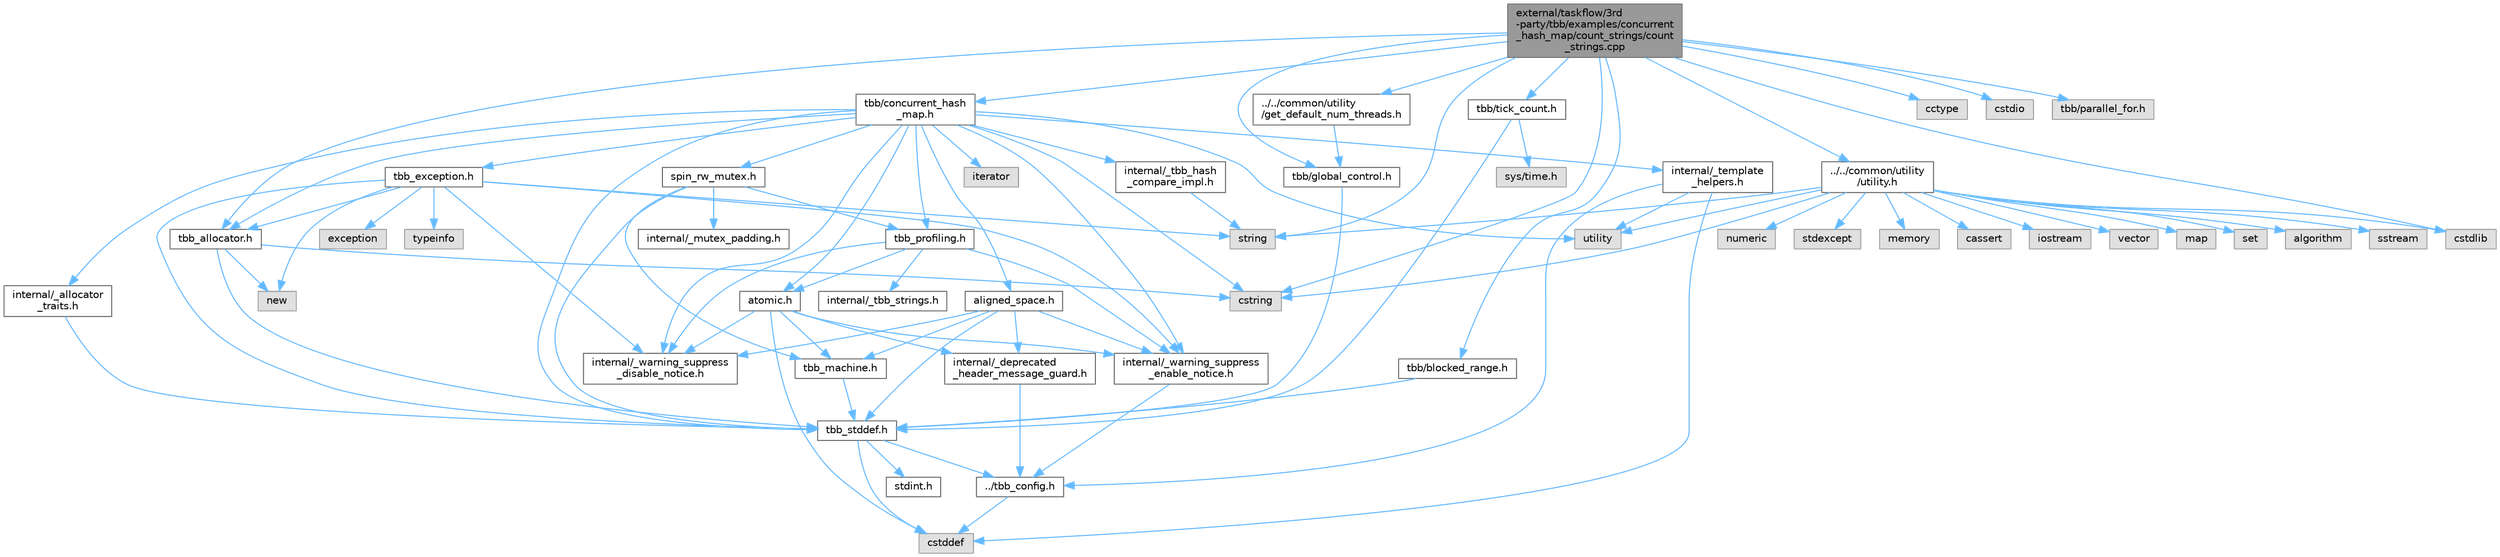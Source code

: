 digraph "external/taskflow/3rd-party/tbb/examples/concurrent_hash_map/count_strings/count_strings.cpp"
{
 // LATEX_PDF_SIZE
  bgcolor="transparent";
  edge [fontname=Helvetica,fontsize=10,labelfontname=Helvetica,labelfontsize=10];
  node [fontname=Helvetica,fontsize=10,shape=box,height=0.2,width=0.4];
  Node1 [id="Node000001",label="external/taskflow/3rd\l-party/tbb/examples/concurrent\l_hash_map/count_strings/count\l_strings.cpp",height=0.2,width=0.4,color="gray40", fillcolor="grey60", style="filled", fontcolor="black",tooltip=" "];
  Node1 -> Node2 [id="edge1_Node000001_Node000002",color="steelblue1",style="solid",tooltip=" "];
  Node2 [id="Node000002",label="string",height=0.2,width=0.4,color="grey60", fillcolor="#E0E0E0", style="filled",tooltip=" "];
  Node1 -> Node3 [id="edge2_Node000001_Node000003",color="steelblue1",style="solid",tooltip=" "];
  Node3 [id="Node000003",label="cstring",height=0.2,width=0.4,color="grey60", fillcolor="#E0E0E0", style="filled",tooltip=" "];
  Node1 -> Node4 [id="edge3_Node000001_Node000004",color="steelblue1",style="solid",tooltip=" "];
  Node4 [id="Node000004",label="cctype",height=0.2,width=0.4,color="grey60", fillcolor="#E0E0E0", style="filled",tooltip=" "];
  Node1 -> Node5 [id="edge4_Node000001_Node000005",color="steelblue1",style="solid",tooltip=" "];
  Node5 [id="Node000005",label="cstdlib",height=0.2,width=0.4,color="grey60", fillcolor="#E0E0E0", style="filled",tooltip=" "];
  Node1 -> Node6 [id="edge5_Node000001_Node000006",color="steelblue1",style="solid",tooltip=" "];
  Node6 [id="Node000006",label="cstdio",height=0.2,width=0.4,color="grey60", fillcolor="#E0E0E0", style="filled",tooltip=" "];
  Node1 -> Node7 [id="edge6_Node000001_Node000007",color="steelblue1",style="solid",tooltip=" "];
  Node7 [id="Node000007",label="tbb/concurrent_hash\l_map.h",height=0.2,width=0.4,color="grey40", fillcolor="white", style="filled",URL="$concurrent__hash__map_8h.html",tooltip=" "];
  Node7 -> Node8 [id="edge7_Node000007_Node000008",color="steelblue1",style="solid",tooltip=" "];
  Node8 [id="Node000008",label="internal/_warning_suppress\l_enable_notice.h",height=0.2,width=0.4,color="grey40", fillcolor="white", style="filled",URL="$__warning__suppress__enable__notice_8h.html",tooltip=" "];
  Node8 -> Node9 [id="edge8_Node000008_Node000009",color="steelblue1",style="solid",tooltip=" "];
  Node9 [id="Node000009",label="../tbb_config.h",height=0.2,width=0.4,color="grey40", fillcolor="white", style="filled",URL="$tbb__config_8h.html",tooltip=" "];
  Node9 -> Node10 [id="edge9_Node000009_Node000010",color="steelblue1",style="solid",tooltip=" "];
  Node10 [id="Node000010",label="cstddef",height=0.2,width=0.4,color="grey60", fillcolor="#E0E0E0", style="filled",tooltip=" "];
  Node7 -> Node11 [id="edge10_Node000007_Node000011",color="steelblue1",style="solid",tooltip=" "];
  Node11 [id="Node000011",label="tbb_stddef.h",height=0.2,width=0.4,color="grey40", fillcolor="white", style="filled",URL="$tbb__stddef_8h.html",tooltip=" "];
  Node11 -> Node9 [id="edge11_Node000011_Node000009",color="steelblue1",style="solid",tooltip=" "];
  Node11 -> Node10 [id="edge12_Node000011_Node000010",color="steelblue1",style="solid",tooltip=" "];
  Node11 -> Node12 [id="edge13_Node000011_Node000012",color="steelblue1",style="solid",tooltip=" "];
  Node12 [id="Node000012",label="stdint.h",height=0.2,width=0.4,color="grey40", fillcolor="white", style="filled",URL="$stdint_8h.html",tooltip=" "];
  Node7 -> Node13 [id="edge14_Node000007_Node000013",color="steelblue1",style="solid",tooltip=" "];
  Node13 [id="Node000013",label="iterator",height=0.2,width=0.4,color="grey60", fillcolor="#E0E0E0", style="filled",tooltip=" "];
  Node7 -> Node14 [id="edge15_Node000007_Node000014",color="steelblue1",style="solid",tooltip=" "];
  Node14 [id="Node000014",label="utility",height=0.2,width=0.4,color="grey60", fillcolor="#E0E0E0", style="filled",tooltip=" "];
  Node7 -> Node3 [id="edge16_Node000007_Node000003",color="steelblue1",style="solid",tooltip=" "];
  Node7 -> Node15 [id="edge17_Node000007_Node000015",color="steelblue1",style="solid",tooltip=" "];
  Node15 [id="Node000015",label="tbb_allocator.h",height=0.2,width=0.4,color="grey40", fillcolor="white", style="filled",URL="$tbb__allocator_8h.html",tooltip=" "];
  Node15 -> Node11 [id="edge18_Node000015_Node000011",color="steelblue1",style="solid",tooltip=" "];
  Node15 -> Node16 [id="edge19_Node000015_Node000016",color="steelblue1",style="solid",tooltip=" "];
  Node16 [id="Node000016",label="new",height=0.2,width=0.4,color="grey60", fillcolor="#E0E0E0", style="filled",tooltip=" "];
  Node15 -> Node3 [id="edge20_Node000015_Node000003",color="steelblue1",style="solid",tooltip=" "];
  Node7 -> Node17 [id="edge21_Node000007_Node000017",color="steelblue1",style="solid",tooltip=" "];
  Node17 [id="Node000017",label="spin_rw_mutex.h",height=0.2,width=0.4,color="grey40", fillcolor="white", style="filled",URL="$spin__rw__mutex_8h.html",tooltip=" "];
  Node17 -> Node11 [id="edge22_Node000017_Node000011",color="steelblue1",style="solid",tooltip=" "];
  Node17 -> Node18 [id="edge23_Node000017_Node000018",color="steelblue1",style="solid",tooltip=" "];
  Node18 [id="Node000018",label="tbb_machine.h",height=0.2,width=0.4,color="grey40", fillcolor="white", style="filled",URL="$tbb__machine_8h.html",tooltip=" "];
  Node18 -> Node11 [id="edge24_Node000018_Node000011",color="steelblue1",style="solid",tooltip=" "];
  Node17 -> Node19 [id="edge25_Node000017_Node000019",color="steelblue1",style="solid",tooltip=" "];
  Node19 [id="Node000019",label="tbb_profiling.h",height=0.2,width=0.4,color="grey40", fillcolor="white", style="filled",URL="$tbb__profiling_8h.html",tooltip=" "];
  Node19 -> Node8 [id="edge26_Node000019_Node000008",color="steelblue1",style="solid",tooltip=" "];
  Node19 -> Node20 [id="edge27_Node000019_Node000020",color="steelblue1",style="solid",tooltip=" "];
  Node20 [id="Node000020",label="internal/_tbb_strings.h",height=0.2,width=0.4,color="grey40", fillcolor="white", style="filled",URL="$__tbb__strings_8h.html",tooltip=" "];
  Node19 -> Node21 [id="edge28_Node000019_Node000021",color="steelblue1",style="solid",tooltip=" "];
  Node21 [id="Node000021",label="atomic.h",height=0.2,width=0.4,color="grey40", fillcolor="white", style="filled",URL="$external_2taskflow_23rd-party_2tbb_2include_2tbb_2atomic_8h.html",tooltip=" "];
  Node21 -> Node22 [id="edge29_Node000021_Node000022",color="steelblue1",style="solid",tooltip=" "];
  Node22 [id="Node000022",label="internal/_deprecated\l_header_message_guard.h",height=0.2,width=0.4,color="grey40", fillcolor="white", style="filled",URL="$__deprecated__header__message__guard_8h.html",tooltip=" "];
  Node22 -> Node9 [id="edge30_Node000022_Node000009",color="steelblue1",style="solid",tooltip=" "];
  Node21 -> Node8 [id="edge31_Node000021_Node000008",color="steelblue1",style="solid",tooltip=" "];
  Node21 -> Node10 [id="edge32_Node000021_Node000010",color="steelblue1",style="solid",tooltip=" "];
  Node21 -> Node18 [id="edge33_Node000021_Node000018",color="steelblue1",style="solid",tooltip=" "];
  Node21 -> Node23 [id="edge34_Node000021_Node000023",color="steelblue1",style="solid",tooltip=" "];
  Node23 [id="Node000023",label="internal/_warning_suppress\l_disable_notice.h",height=0.2,width=0.4,color="grey40", fillcolor="white", style="filled",URL="$__warning__suppress__disable__notice_8h.html",tooltip=" "];
  Node19 -> Node23 [id="edge35_Node000019_Node000023",color="steelblue1",style="solid",tooltip=" "];
  Node17 -> Node24 [id="edge36_Node000017_Node000024",color="steelblue1",style="solid",tooltip=" "];
  Node24 [id="Node000024",label="internal/_mutex_padding.h",height=0.2,width=0.4,color="grey40", fillcolor="white", style="filled",URL="$__mutex__padding_8h.html",tooltip=" "];
  Node7 -> Node21 [id="edge37_Node000007_Node000021",color="steelblue1",style="solid",tooltip=" "];
  Node7 -> Node25 [id="edge38_Node000007_Node000025",color="steelblue1",style="solid",tooltip=" "];
  Node25 [id="Node000025",label="tbb_exception.h",height=0.2,width=0.4,color="grey40", fillcolor="white", style="filled",URL="$tbb__exception_8h.html",tooltip=" "];
  Node25 -> Node8 [id="edge39_Node000025_Node000008",color="steelblue1",style="solid",tooltip=" "];
  Node25 -> Node11 [id="edge40_Node000025_Node000011",color="steelblue1",style="solid",tooltip=" "];
  Node25 -> Node26 [id="edge41_Node000025_Node000026",color="steelblue1",style="solid",tooltip=" "];
  Node26 [id="Node000026",label="exception",height=0.2,width=0.4,color="grey60", fillcolor="#E0E0E0", style="filled",tooltip=" "];
  Node25 -> Node16 [id="edge42_Node000025_Node000016",color="steelblue1",style="solid",tooltip=" "];
  Node25 -> Node2 [id="edge43_Node000025_Node000002",color="steelblue1",style="solid",tooltip=" "];
  Node25 -> Node15 [id="edge44_Node000025_Node000015",color="steelblue1",style="solid",tooltip=" "];
  Node25 -> Node27 [id="edge45_Node000025_Node000027",color="steelblue1",style="solid",tooltip=" "];
  Node27 [id="Node000027",label="typeinfo",height=0.2,width=0.4,color="grey60", fillcolor="#E0E0E0", style="filled",tooltip=" "];
  Node25 -> Node23 [id="edge46_Node000025_Node000023",color="steelblue1",style="solid",tooltip=" "];
  Node7 -> Node19 [id="edge47_Node000007_Node000019",color="steelblue1",style="solid",tooltip=" "];
  Node7 -> Node28 [id="edge48_Node000007_Node000028",color="steelblue1",style="solid",tooltip=" "];
  Node28 [id="Node000028",label="aligned_space.h",height=0.2,width=0.4,color="grey40", fillcolor="white", style="filled",URL="$aligned__space_8h.html",tooltip=" "];
  Node28 -> Node22 [id="edge49_Node000028_Node000022",color="steelblue1",style="solid",tooltip=" "];
  Node28 -> Node8 [id="edge50_Node000028_Node000008",color="steelblue1",style="solid",tooltip=" "];
  Node28 -> Node11 [id="edge51_Node000028_Node000011",color="steelblue1",style="solid",tooltip=" "];
  Node28 -> Node18 [id="edge52_Node000028_Node000018",color="steelblue1",style="solid",tooltip=" "];
  Node28 -> Node23 [id="edge53_Node000028_Node000023",color="steelblue1",style="solid",tooltip=" "];
  Node7 -> Node29 [id="edge54_Node000007_Node000029",color="steelblue1",style="solid",tooltip=" "];
  Node29 [id="Node000029",label="internal/_tbb_hash\l_compare_impl.h",height=0.2,width=0.4,color="grey40", fillcolor="white", style="filled",URL="$__tbb__hash__compare__impl_8h.html",tooltip=" "];
  Node29 -> Node2 [id="edge55_Node000029_Node000002",color="steelblue1",style="solid",tooltip=" "];
  Node7 -> Node30 [id="edge56_Node000007_Node000030",color="steelblue1",style="solid",tooltip=" "];
  Node30 [id="Node000030",label="internal/_template\l_helpers.h",height=0.2,width=0.4,color="grey40", fillcolor="white", style="filled",URL="$__template__helpers_8h.html",tooltip=" "];
  Node30 -> Node14 [id="edge57_Node000030_Node000014",color="steelblue1",style="solid",tooltip=" "];
  Node30 -> Node10 [id="edge58_Node000030_Node000010",color="steelblue1",style="solid",tooltip=" "];
  Node30 -> Node9 [id="edge59_Node000030_Node000009",color="steelblue1",style="solid",tooltip=" "];
  Node7 -> Node31 [id="edge60_Node000007_Node000031",color="steelblue1",style="solid",tooltip=" "];
  Node31 [id="Node000031",label="internal/_allocator\l_traits.h",height=0.2,width=0.4,color="grey40", fillcolor="white", style="filled",URL="$__allocator__traits_8h.html",tooltip=" "];
  Node31 -> Node11 [id="edge61_Node000031_Node000011",color="steelblue1",style="solid",tooltip=" "];
  Node7 -> Node23 [id="edge62_Node000007_Node000023",color="steelblue1",style="solid",tooltip=" "];
  Node1 -> Node32 [id="edge63_Node000001_Node000032",color="steelblue1",style="solid",tooltip=" "];
  Node32 [id="Node000032",label="tbb/blocked_range.h",height=0.2,width=0.4,color="grey40", fillcolor="white", style="filled",URL="$blocked__range_8h.html",tooltip=" "];
  Node32 -> Node11 [id="edge64_Node000032_Node000011",color="steelblue1",style="solid",tooltip=" "];
  Node1 -> Node33 [id="edge65_Node000001_Node000033",color="steelblue1",style="solid",tooltip=" "];
  Node33 [id="Node000033",label="tbb/parallel_for.h",height=0.2,width=0.4,color="grey60", fillcolor="#E0E0E0", style="filled",tooltip=" "];
  Node1 -> Node34 [id="edge66_Node000001_Node000034",color="steelblue1",style="solid",tooltip=" "];
  Node34 [id="Node000034",label="tbb/tick_count.h",height=0.2,width=0.4,color="grey40", fillcolor="white", style="filled",URL="$tick__count_8h.html",tooltip=" "];
  Node34 -> Node11 [id="edge67_Node000034_Node000011",color="steelblue1",style="solid",tooltip=" "];
  Node34 -> Node35 [id="edge68_Node000034_Node000035",color="steelblue1",style="solid",tooltip=" "];
  Node35 [id="Node000035",label="sys/time.h",height=0.2,width=0.4,color="grey60", fillcolor="#E0E0E0", style="filled",tooltip=" "];
  Node1 -> Node15 [id="edge69_Node000001_Node000015",color="steelblue1",style="solid",tooltip=" "];
  Node1 -> Node36 [id="edge70_Node000001_Node000036",color="steelblue1",style="solid",tooltip=" "];
  Node36 [id="Node000036",label="tbb/global_control.h",height=0.2,width=0.4,color="grey40", fillcolor="white", style="filled",URL="$global__control_8h.html",tooltip=" "];
  Node36 -> Node11 [id="edge71_Node000036_Node000011",color="steelblue1",style="solid",tooltip=" "];
  Node1 -> Node37 [id="edge72_Node000001_Node000037",color="steelblue1",style="solid",tooltip=" "];
  Node37 [id="Node000037",label="../../common/utility\l/utility.h",height=0.2,width=0.4,color="grey40", fillcolor="white", style="filled",URL="$external_2taskflow_23rd-party_2tbb_2examples_2common_2utility_2utility_8h.html",tooltip=" "];
  Node37 -> Node14 [id="edge73_Node000037_Node000014",color="steelblue1",style="solid",tooltip=" "];
  Node37 -> Node2 [id="edge74_Node000037_Node000002",color="steelblue1",style="solid",tooltip=" "];
  Node37 -> Node3 [id="edge75_Node000037_Node000003",color="steelblue1",style="solid",tooltip=" "];
  Node37 -> Node38 [id="edge76_Node000037_Node000038",color="steelblue1",style="solid",tooltip=" "];
  Node38 [id="Node000038",label="vector",height=0.2,width=0.4,color="grey60", fillcolor="#E0E0E0", style="filled",tooltip=" "];
  Node37 -> Node39 [id="edge77_Node000037_Node000039",color="steelblue1",style="solid",tooltip=" "];
  Node39 [id="Node000039",label="map",height=0.2,width=0.4,color="grey60", fillcolor="#E0E0E0", style="filled",tooltip=" "];
  Node37 -> Node40 [id="edge78_Node000037_Node000040",color="steelblue1",style="solid",tooltip=" "];
  Node40 [id="Node000040",label="set",height=0.2,width=0.4,color="grey60", fillcolor="#E0E0E0", style="filled",tooltip=" "];
  Node37 -> Node41 [id="edge79_Node000037_Node000041",color="steelblue1",style="solid",tooltip=" "];
  Node41 [id="Node000041",label="algorithm",height=0.2,width=0.4,color="grey60", fillcolor="#E0E0E0", style="filled",tooltip=" "];
  Node37 -> Node42 [id="edge80_Node000037_Node000042",color="steelblue1",style="solid",tooltip=" "];
  Node42 [id="Node000042",label="sstream",height=0.2,width=0.4,color="grey60", fillcolor="#E0E0E0", style="filled",tooltip=" "];
  Node37 -> Node43 [id="edge81_Node000037_Node000043",color="steelblue1",style="solid",tooltip=" "];
  Node43 [id="Node000043",label="numeric",height=0.2,width=0.4,color="grey60", fillcolor="#E0E0E0", style="filled",tooltip=" "];
  Node37 -> Node44 [id="edge82_Node000037_Node000044",color="steelblue1",style="solid",tooltip=" "];
  Node44 [id="Node000044",label="stdexcept",height=0.2,width=0.4,color="grey60", fillcolor="#E0E0E0", style="filled",tooltip=" "];
  Node37 -> Node45 [id="edge83_Node000037_Node000045",color="steelblue1",style="solid",tooltip=" "];
  Node45 [id="Node000045",label="memory",height=0.2,width=0.4,color="grey60", fillcolor="#E0E0E0", style="filled",tooltip=" "];
  Node37 -> Node46 [id="edge84_Node000037_Node000046",color="steelblue1",style="solid",tooltip=" "];
  Node46 [id="Node000046",label="cassert",height=0.2,width=0.4,color="grey60", fillcolor="#E0E0E0", style="filled",tooltip=" "];
  Node37 -> Node47 [id="edge85_Node000037_Node000047",color="steelblue1",style="solid",tooltip=" "];
  Node47 [id="Node000047",label="iostream",height=0.2,width=0.4,color="grey60", fillcolor="#E0E0E0", style="filled",tooltip=" "];
  Node37 -> Node5 [id="edge86_Node000037_Node000005",color="steelblue1",style="solid",tooltip=" "];
  Node1 -> Node48 [id="edge87_Node000001_Node000048",color="steelblue1",style="solid",tooltip=" "];
  Node48 [id="Node000048",label="../../common/utility\l/get_default_num_threads.h",height=0.2,width=0.4,color="grey40", fillcolor="white", style="filled",URL="$get__default__num__threads_8h.html",tooltip=" "];
  Node48 -> Node36 [id="edge88_Node000048_Node000036",color="steelblue1",style="solid",tooltip=" "];
}
